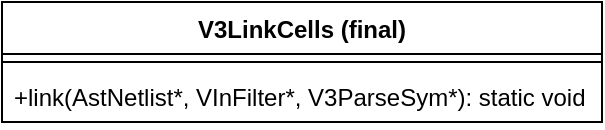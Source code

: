 <mxfile version="14.6.13" type="github">
  <diagram id="I5sImryGl6FJZrbQ-cl1" name="第 1 页">
    <mxGraphModel dx="1422" dy="762" grid="1" gridSize="10" guides="1" tooltips="1" connect="1" arrows="1" fold="1" page="1" pageScale="1" pageWidth="827" pageHeight="1169" math="0" shadow="0">
      <root>
        <mxCell id="0" />
        <mxCell id="1" parent="0" />
        <mxCell id="oFazUV7s3_X-ZEu1s_ES-1" value="V3LinkCells (final)" style="swimlane;fontStyle=1;align=center;verticalAlign=top;childLayout=stackLayout;horizontal=1;startSize=26;horizontalStack=0;resizeParent=1;resizeParentMax=0;resizeLast=0;collapsible=1;marginBottom=0;" vertex="1" parent="1">
          <mxGeometry x="40" y="40" width="300" height="60" as="geometry" />
        </mxCell>
        <mxCell id="oFazUV7s3_X-ZEu1s_ES-3" value="" style="line;strokeWidth=1;fillColor=none;align=left;verticalAlign=middle;spacingTop=-1;spacingLeft=3;spacingRight=3;rotatable=0;labelPosition=right;points=[];portConstraint=eastwest;" vertex="1" parent="oFazUV7s3_X-ZEu1s_ES-1">
          <mxGeometry y="26" width="300" height="8" as="geometry" />
        </mxCell>
        <mxCell id="oFazUV7s3_X-ZEu1s_ES-4" value="+link(AstNetlist*, VInFilter*, V3ParseSym*): static void " style="text;strokeColor=none;fillColor=none;align=left;verticalAlign=top;spacingLeft=4;spacingRight=4;overflow=hidden;rotatable=0;points=[[0,0.5],[1,0.5]];portConstraint=eastwest;" vertex="1" parent="oFazUV7s3_X-ZEu1s_ES-1">
          <mxGeometry y="34" width="300" height="26" as="geometry" />
        </mxCell>
      </root>
    </mxGraphModel>
  </diagram>
</mxfile>
